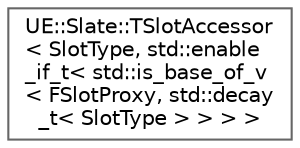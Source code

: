 digraph "Graphical Class Hierarchy"
{
 // INTERACTIVE_SVG=YES
 // LATEX_PDF_SIZE
  bgcolor="transparent";
  edge [fontname=Helvetica,fontsize=10,labelfontname=Helvetica,labelfontsize=10];
  node [fontname=Helvetica,fontsize=10,shape=box,height=0.2,width=0.4];
  rankdir="LR";
  Node0 [id="Node000000",label="UE::Slate::TSlotAccessor\l\< SlotType, std::enable\l_if_t\< std::is_base_of_v\l\< FSlotProxy, std::decay\l_t\< SlotType \> \> \> \>",height=0.2,width=0.4,color="grey40", fillcolor="white", style="filled",URL="$d6/d68/structUE_1_1Slate_1_1TSlotAccessor_3_01SlotType_00_01std_1_1enable__if__t_3_01std_1_1is__base__o627eb4b144bc215f51fd8b9d3d7115b6.html",tooltip="Specialization for FSlotProxy (and derived)."];
}
